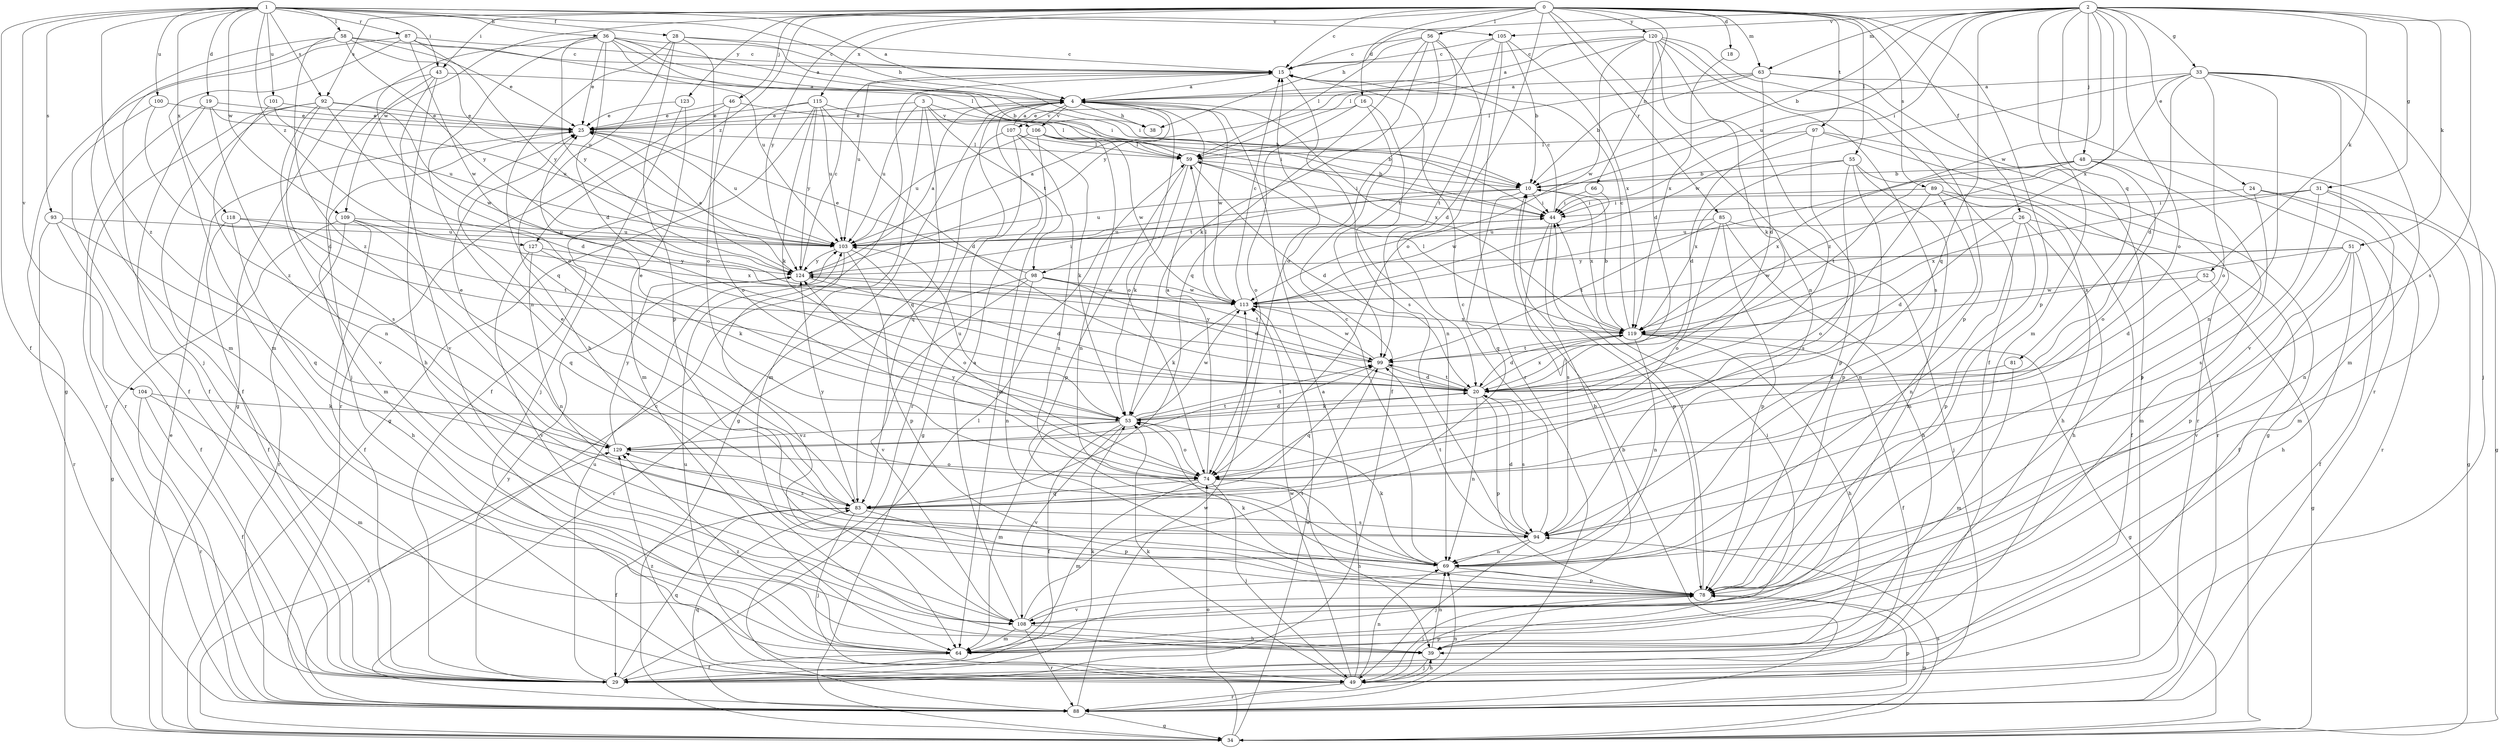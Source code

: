 strict digraph  {
0;
1;
2;
3;
4;
10;
15;
16;
18;
19;
20;
24;
25;
26;
28;
29;
31;
33;
34;
36;
38;
39;
43;
44;
46;
48;
49;
51;
52;
53;
55;
56;
58;
59;
63;
64;
66;
69;
74;
78;
81;
83;
85;
87;
88;
89;
92;
93;
94;
97;
98;
99;
100;
101;
103;
104;
105;
106;
107;
108;
109;
113;
115;
118;
119;
120;
123;
124;
127;
129;
0 -> 15  [label=c];
0 -> 16  [label=d];
0 -> 18  [label=d];
0 -> 26  [label=f];
0 -> 43  [label=i];
0 -> 46  [label=j];
0 -> 55  [label=l];
0 -> 56  [label=l];
0 -> 63  [label=m];
0 -> 66  [label=n];
0 -> 69  [label=n];
0 -> 74  [label=o];
0 -> 78  [label=p];
0 -> 85  [label=r];
0 -> 89  [label=s];
0 -> 92  [label=s];
0 -> 97  [label=t];
0 -> 109  [label=w];
0 -> 115  [label=x];
0 -> 120  [label=y];
0 -> 123  [label=y];
0 -> 124  [label=y];
0 -> 127  [label=z];
1 -> 4  [label=a];
1 -> 19  [label=d];
1 -> 28  [label=f];
1 -> 29  [label=f];
1 -> 36  [label=h];
1 -> 38  [label=h];
1 -> 43  [label=i];
1 -> 58  [label=l];
1 -> 87  [label=r];
1 -> 92  [label=s];
1 -> 93  [label=s];
1 -> 100  [label=u];
1 -> 101  [label=u];
1 -> 104  [label=v];
1 -> 105  [label=v];
1 -> 109  [label=w];
1 -> 118  [label=x];
1 -> 127  [label=z];
1 -> 129  [label=z];
2 -> 10  [label=b];
2 -> 24  [label=e];
2 -> 31  [label=g];
2 -> 33  [label=g];
2 -> 38  [label=h];
2 -> 44  [label=i];
2 -> 48  [label=j];
2 -> 51  [label=k];
2 -> 52  [label=k];
2 -> 63  [label=m];
2 -> 64  [label=m];
2 -> 74  [label=o];
2 -> 81  [label=q];
2 -> 83  [label=q];
2 -> 94  [label=s];
2 -> 103  [label=u];
2 -> 105  [label=v];
2 -> 113  [label=w];
2 -> 119  [label=x];
3 -> 10  [label=b];
3 -> 25  [label=e];
3 -> 64  [label=m];
3 -> 83  [label=q];
3 -> 98  [label=t];
3 -> 103  [label=u];
3 -> 106  [label=v];
4 -> 25  [label=e];
4 -> 34  [label=g];
4 -> 38  [label=h];
4 -> 74  [label=o];
4 -> 88  [label=r];
4 -> 106  [label=v];
4 -> 107  [label=v];
4 -> 113  [label=w];
4 -> 119  [label=x];
10 -> 44  [label=i];
10 -> 83  [label=q];
10 -> 98  [label=t];
10 -> 103  [label=u];
10 -> 119  [label=x];
15 -> 4  [label=a];
15 -> 94  [label=s];
15 -> 103  [label=u];
16 -> 25  [label=e];
16 -> 29  [label=f];
16 -> 69  [label=n];
16 -> 74  [label=o];
18 -> 119  [label=x];
19 -> 25  [label=e];
19 -> 29  [label=f];
19 -> 69  [label=n];
19 -> 88  [label=r];
19 -> 103  [label=u];
20 -> 53  [label=k];
20 -> 69  [label=n];
20 -> 78  [label=p];
20 -> 94  [label=s];
20 -> 99  [label=t];
20 -> 119  [label=x];
24 -> 34  [label=g];
24 -> 44  [label=i];
24 -> 64  [label=m];
24 -> 88  [label=r];
25 -> 59  [label=l];
25 -> 64  [label=m];
25 -> 103  [label=u];
26 -> 20  [label=d];
26 -> 29  [label=f];
26 -> 39  [label=h];
26 -> 69  [label=n];
26 -> 78  [label=p];
26 -> 103  [label=u];
28 -> 15  [label=c];
28 -> 39  [label=h];
28 -> 44  [label=i];
28 -> 74  [label=o];
28 -> 78  [label=p];
28 -> 83  [label=q];
29 -> 53  [label=k];
29 -> 59  [label=l];
29 -> 83  [label=q];
29 -> 103  [label=u];
29 -> 124  [label=y];
31 -> 44  [label=i];
31 -> 64  [label=m];
31 -> 69  [label=n];
31 -> 94  [label=s];
31 -> 119  [label=x];
33 -> 4  [label=a];
33 -> 20  [label=d];
33 -> 49  [label=j];
33 -> 64  [label=m];
33 -> 69  [label=n];
33 -> 74  [label=o];
33 -> 108  [label=v];
33 -> 113  [label=w];
33 -> 119  [label=x];
34 -> 15  [label=c];
34 -> 25  [label=e];
34 -> 74  [label=o];
34 -> 78  [label=p];
34 -> 94  [label=s];
34 -> 113  [label=w];
36 -> 4  [label=a];
36 -> 10  [label=b];
36 -> 15  [label=c];
36 -> 20  [label=d];
36 -> 25  [label=e];
36 -> 59  [label=l];
36 -> 69  [label=n];
36 -> 74  [label=o];
36 -> 103  [label=u];
36 -> 124  [label=y];
39 -> 44  [label=i];
39 -> 49  [label=j];
39 -> 69  [label=n];
43 -> 4  [label=a];
43 -> 34  [label=g];
43 -> 39  [label=h];
43 -> 49  [label=j];
43 -> 108  [label=v];
44 -> 15  [label=c];
44 -> 78  [label=p];
44 -> 94  [label=s];
44 -> 103  [label=u];
46 -> 25  [label=e];
46 -> 44  [label=i];
46 -> 74  [label=o];
46 -> 88  [label=r];
48 -> 10  [label=b];
48 -> 34  [label=g];
48 -> 74  [label=o];
48 -> 78  [label=p];
48 -> 99  [label=t];
48 -> 119  [label=x];
49 -> 4  [label=a];
49 -> 39  [label=h];
49 -> 53  [label=k];
49 -> 69  [label=n];
49 -> 78  [label=p];
49 -> 88  [label=r];
49 -> 103  [label=u];
49 -> 113  [label=w];
49 -> 129  [label=z];
51 -> 29  [label=f];
51 -> 39  [label=h];
51 -> 78  [label=p];
51 -> 108  [label=v];
51 -> 113  [label=w];
51 -> 119  [label=x];
51 -> 124  [label=y];
52 -> 20  [label=d];
52 -> 34  [label=g];
52 -> 113  [label=w];
53 -> 20  [label=d];
53 -> 25  [label=e];
53 -> 29  [label=f];
53 -> 64  [label=m];
53 -> 74  [label=o];
53 -> 99  [label=t];
53 -> 103  [label=u];
53 -> 108  [label=v];
53 -> 113  [label=w];
53 -> 129  [label=z];
55 -> 10  [label=b];
55 -> 64  [label=m];
55 -> 78  [label=p];
55 -> 88  [label=r];
55 -> 94  [label=s];
55 -> 119  [label=x];
56 -> 15  [label=c];
56 -> 20  [label=d];
56 -> 53  [label=k];
56 -> 59  [label=l];
56 -> 74  [label=o];
56 -> 83  [label=q];
56 -> 99  [label=t];
58 -> 15  [label=c];
58 -> 25  [label=e];
58 -> 49  [label=j];
58 -> 64  [label=m];
58 -> 103  [label=u];
58 -> 124  [label=y];
58 -> 129  [label=z];
59 -> 10  [label=b];
59 -> 20  [label=d];
59 -> 44  [label=i];
59 -> 53  [label=k];
59 -> 78  [label=p];
63 -> 4  [label=a];
63 -> 10  [label=b];
63 -> 20  [label=d];
63 -> 49  [label=j];
63 -> 59  [label=l];
63 -> 88  [label=r];
64 -> 29  [label=f];
64 -> 129  [label=z];
66 -> 44  [label=i];
66 -> 113  [label=w];
69 -> 15  [label=c];
69 -> 53  [label=k];
69 -> 78  [label=p];
74 -> 4  [label=a];
74 -> 39  [label=h];
74 -> 49  [label=j];
74 -> 64  [label=m];
74 -> 83  [label=q];
74 -> 124  [label=y];
78 -> 44  [label=i];
78 -> 49  [label=j];
78 -> 53  [label=k];
78 -> 108  [label=v];
81 -> 20  [label=d];
81 -> 64  [label=m];
83 -> 25  [label=e];
83 -> 29  [label=f];
83 -> 49  [label=j];
83 -> 78  [label=p];
83 -> 94  [label=s];
83 -> 124  [label=y];
85 -> 39  [label=h];
85 -> 49  [label=j];
85 -> 74  [label=o];
85 -> 78  [label=p];
85 -> 99  [label=t];
85 -> 103  [label=u];
87 -> 15  [label=c];
87 -> 34  [label=g];
87 -> 44  [label=i];
87 -> 64  [label=m];
87 -> 113  [label=w];
87 -> 124  [label=y];
88 -> 10  [label=b];
88 -> 34  [label=g];
88 -> 69  [label=n];
88 -> 78  [label=p];
88 -> 83  [label=q];
88 -> 113  [label=w];
88 -> 129  [label=z];
89 -> 29  [label=f];
89 -> 39  [label=h];
89 -> 44  [label=i];
89 -> 69  [label=n];
89 -> 74  [label=o];
92 -> 20  [label=d];
92 -> 25  [label=e];
92 -> 29  [label=f];
92 -> 88  [label=r];
92 -> 94  [label=s];
92 -> 108  [label=v];
92 -> 113  [label=w];
93 -> 29  [label=f];
93 -> 83  [label=q];
93 -> 88  [label=r];
93 -> 103  [label=u];
94 -> 15  [label=c];
94 -> 20  [label=d];
94 -> 49  [label=j];
94 -> 69  [label=n];
94 -> 99  [label=t];
94 -> 129  [label=z];
97 -> 20  [label=d];
97 -> 34  [label=g];
97 -> 59  [label=l];
97 -> 78  [label=p];
97 -> 88  [label=r];
98 -> 20  [label=d];
98 -> 25  [label=e];
98 -> 69  [label=n];
98 -> 88  [label=r];
98 -> 99  [label=t];
98 -> 108  [label=v];
98 -> 113  [label=w];
99 -> 20  [label=d];
99 -> 83  [label=q];
99 -> 113  [label=w];
99 -> 124  [label=y];
100 -> 20  [label=d];
100 -> 25  [label=e];
100 -> 29  [label=f];
101 -> 25  [label=e];
101 -> 103  [label=u];
101 -> 129  [label=z];
103 -> 4  [label=a];
103 -> 74  [label=o];
103 -> 78  [label=p];
103 -> 108  [label=v];
103 -> 124  [label=y];
104 -> 29  [label=f];
104 -> 53  [label=k];
104 -> 64  [label=m];
104 -> 88  [label=r];
105 -> 10  [label=b];
105 -> 15  [label=c];
105 -> 88  [label=r];
105 -> 99  [label=t];
105 -> 119  [label=x];
105 -> 124  [label=y];
106 -> 10  [label=b];
106 -> 59  [label=l];
106 -> 64  [label=m];
106 -> 69  [label=n];
106 -> 103  [label=u];
106 -> 113  [label=w];
107 -> 4  [label=a];
107 -> 34  [label=g];
107 -> 53  [label=k];
107 -> 59  [label=l];
107 -> 69  [label=n];
107 -> 83  [label=q];
108 -> 4  [label=a];
108 -> 10  [label=b];
108 -> 39  [label=h];
108 -> 64  [label=m];
108 -> 88  [label=r];
108 -> 99  [label=t];
109 -> 29  [label=f];
109 -> 34  [label=g];
109 -> 83  [label=q];
109 -> 88  [label=r];
109 -> 103  [label=u];
109 -> 119  [label=x];
113 -> 15  [label=c];
113 -> 53  [label=k];
113 -> 59  [label=l];
113 -> 119  [label=x];
115 -> 20  [label=d];
115 -> 25  [label=e];
115 -> 29  [label=f];
115 -> 34  [label=g];
115 -> 53  [label=k];
115 -> 59  [label=l];
115 -> 103  [label=u];
115 -> 124  [label=y];
118 -> 29  [label=f];
118 -> 39  [label=h];
118 -> 99  [label=t];
118 -> 103  [label=u];
119 -> 10  [label=b];
119 -> 15  [label=c];
119 -> 20  [label=d];
119 -> 29  [label=f];
119 -> 34  [label=g];
119 -> 39  [label=h];
119 -> 59  [label=l];
119 -> 69  [label=n];
119 -> 99  [label=t];
120 -> 4  [label=a];
120 -> 15  [label=c];
120 -> 20  [label=d];
120 -> 29  [label=f];
120 -> 53  [label=k];
120 -> 59  [label=l];
120 -> 78  [label=p];
120 -> 94  [label=s];
120 -> 113  [label=w];
120 -> 129  [label=z];
123 -> 25  [label=e];
123 -> 49  [label=j];
123 -> 64  [label=m];
124 -> 4  [label=a];
124 -> 15  [label=c];
124 -> 20  [label=d];
124 -> 25  [label=e];
124 -> 44  [label=i];
124 -> 113  [label=w];
127 -> 53  [label=k];
127 -> 69  [label=n];
127 -> 108  [label=v];
127 -> 124  [label=y];
129 -> 25  [label=e];
129 -> 74  [label=o];
129 -> 99  [label=t];
129 -> 124  [label=y];
}
